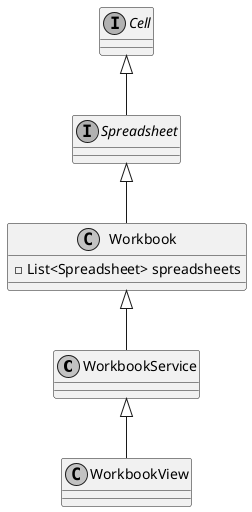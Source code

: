 @startuml

skinparam monochrome true
skinparam packageStyle rect
skinparam defaultFontName FG Virgil
skinparam shadowing false


class WorkbookService
class WorkbookView

class Workbook {
	- List<Spreadsheet> spreadsheets
}

interface Spreadsheet
interface Cell


Spreadsheet <|-- Workbook
Cell <|-- Spreadsheet
Workbook <|-- WorkbookService
WorkbookService <|-- WorkbookView
@enduml
